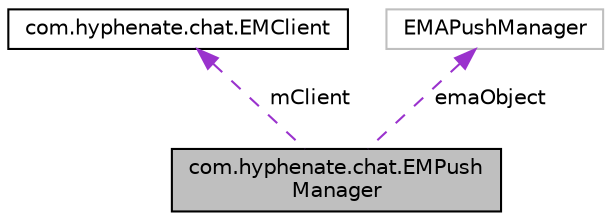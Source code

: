 digraph "com.hyphenate.chat.EMPushManager"
{
  edge [fontname="Helvetica",fontsize="10",labelfontname="Helvetica",labelfontsize="10"];
  node [fontname="Helvetica",fontsize="10",shape=record];
  Node1 [label="com.hyphenate.chat.EMPush\lManager",height=0.2,width=0.4,color="black", fillcolor="grey75", style="filled", fontcolor="black"];
  Node2 -> Node1 [dir="back",color="darkorchid3",fontsize="10",style="dashed",label=" mClient" ,fontname="Helvetica"];
  Node2 [label="com.hyphenate.chat.EMClient",height=0.2,width=0.4,color="black", fillcolor="white", style="filled",URL="$classcom_1_1hyphenate_1_1chat_1_1EMClient.html"];
  Node3 -> Node1 [dir="back",color="darkorchid3",fontsize="10",style="dashed",label=" emaObject" ,fontname="Helvetica"];
  Node3 [label="EMAPushManager",height=0.2,width=0.4,color="grey75", fillcolor="white", style="filled"];
}
